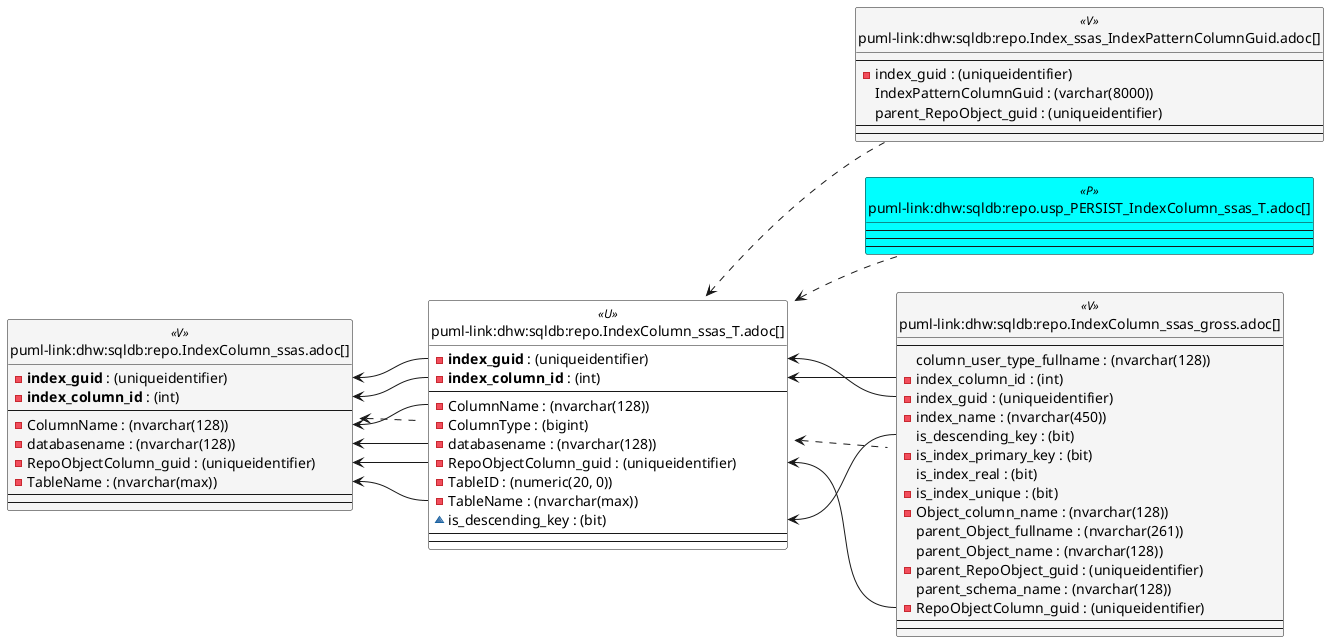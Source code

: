 @startuml
left to right direction
'top to bottom direction
hide circle
'avoide "." issues:
set namespaceSeparator none


skinparam class {
  BackgroundColor White
  BackgroundColor<<FN>> Yellow
  BackgroundColor<<FS>> Yellow
  BackgroundColor<<FT>> LightGray
  BackgroundColor<<IF>> Yellow
  BackgroundColor<<IS>> Yellow
  BackgroundColor<<P>> Aqua
  BackgroundColor<<PC>> Aqua
  BackgroundColor<<SN>> Yellow
  BackgroundColor<<SO>> SlateBlue
  BackgroundColor<<TF>> LightGray
  BackgroundColor<<TR>> Tomato
  BackgroundColor<<U>> White
  BackgroundColor<<V>> WhiteSmoke
  BackgroundColor<<X>> Aqua
  BackgroundColor<<external>> AliceBlue
}


entity "puml-link:dhw:sqldb:repo.Index_ssas_IndexPatternColumnGuid.adoc[]" as repo.Index_ssas_IndexPatternColumnGuid << V >> {
  --
  - index_guid : (uniqueidentifier)
  IndexPatternColumnGuid : (varchar(8000))
  parent_RepoObject_guid : (uniqueidentifier)
  --
  --
}

entity "puml-link:dhw:sqldb:repo.IndexColumn_ssas.adoc[]" as repo.IndexColumn_ssas << V >> {
  - **index_guid** : (uniqueidentifier)
  - **index_column_id** : (int)
  --
  - ColumnName : (nvarchar(128))
  - databasename : (nvarchar(128))
  - RepoObjectColumn_guid : (uniqueidentifier)
  - TableName : (nvarchar(max))
  --
  --
}

entity "puml-link:dhw:sqldb:repo.IndexColumn_ssas_gross.adoc[]" as repo.IndexColumn_ssas_gross << V >> {
  --
  column_user_type_fullname : (nvarchar(128))
  - index_column_id : (int)
  - index_guid : (uniqueidentifier)
  - index_name : (nvarchar(450))
  is_descending_key : (bit)
  - is_index_primary_key : (bit)
  is_index_real : (bit)
  - is_index_unique : (bit)
  - Object_column_name : (nvarchar(128))
  parent_Object_fullname : (nvarchar(261))
  parent_Object_name : (nvarchar(128))
  - parent_RepoObject_guid : (uniqueidentifier)
  parent_schema_name : (nvarchar(128))
  - RepoObjectColumn_guid : (uniqueidentifier)
  --
  --
}

entity "puml-link:dhw:sqldb:repo.IndexColumn_ssas_T.adoc[]" as repo.IndexColumn_ssas_T << U >> {
  - **index_guid** : (uniqueidentifier)
  - **index_column_id** : (int)
  --
  - ColumnName : (nvarchar(128))
  - ColumnType : (bigint)
  - databasename : (nvarchar(128))
  - RepoObjectColumn_guid : (uniqueidentifier)
  - TableID : (numeric(20, 0))
  - TableName : (nvarchar(max))
  ~ is_descending_key : (bit)
  --
  --
}

entity "puml-link:dhw:sqldb:repo.usp_PERSIST_IndexColumn_ssas_T.adoc[]" as repo.usp_PERSIST_IndexColumn_ssas_T << P >> {
  --
  --
  --
}

repo.IndexColumn_ssas <.. repo.IndexColumn_ssas_T
repo.IndexColumn_ssas_T <.. repo.Index_ssas_IndexPatternColumnGuid
repo.IndexColumn_ssas_T <.. repo.usp_PERSIST_IndexColumn_ssas_T
repo.IndexColumn_ssas_T <.. repo.IndexColumn_ssas_gross
"repo.IndexColumn_ssas::ColumnName" <-- "repo.IndexColumn_ssas_T::ColumnName"
"repo.IndexColumn_ssas::databasename" <-- "repo.IndexColumn_ssas_T::databasename"
"repo.IndexColumn_ssas::index_column_id" <-- "repo.IndexColumn_ssas_T::index_column_id"
"repo.IndexColumn_ssas::index_guid" <-- "repo.IndexColumn_ssas_T::index_guid"
"repo.IndexColumn_ssas::RepoObjectColumn_guid" <-- "repo.IndexColumn_ssas_T::RepoObjectColumn_guid"
"repo.IndexColumn_ssas::TableName" <-- "repo.IndexColumn_ssas_T::TableName"
"repo.IndexColumn_ssas_T::index_column_id" <-- "repo.IndexColumn_ssas_gross::index_column_id"
"repo.IndexColumn_ssas_T::index_guid" <-- "repo.IndexColumn_ssas_gross::index_guid"
"repo.IndexColumn_ssas_T::is_descending_key" <-- "repo.IndexColumn_ssas_gross::is_descending_key"
"repo.IndexColumn_ssas_T::RepoObjectColumn_guid" <-- "repo.IndexColumn_ssas_gross::RepoObjectColumn_guid"
@enduml

